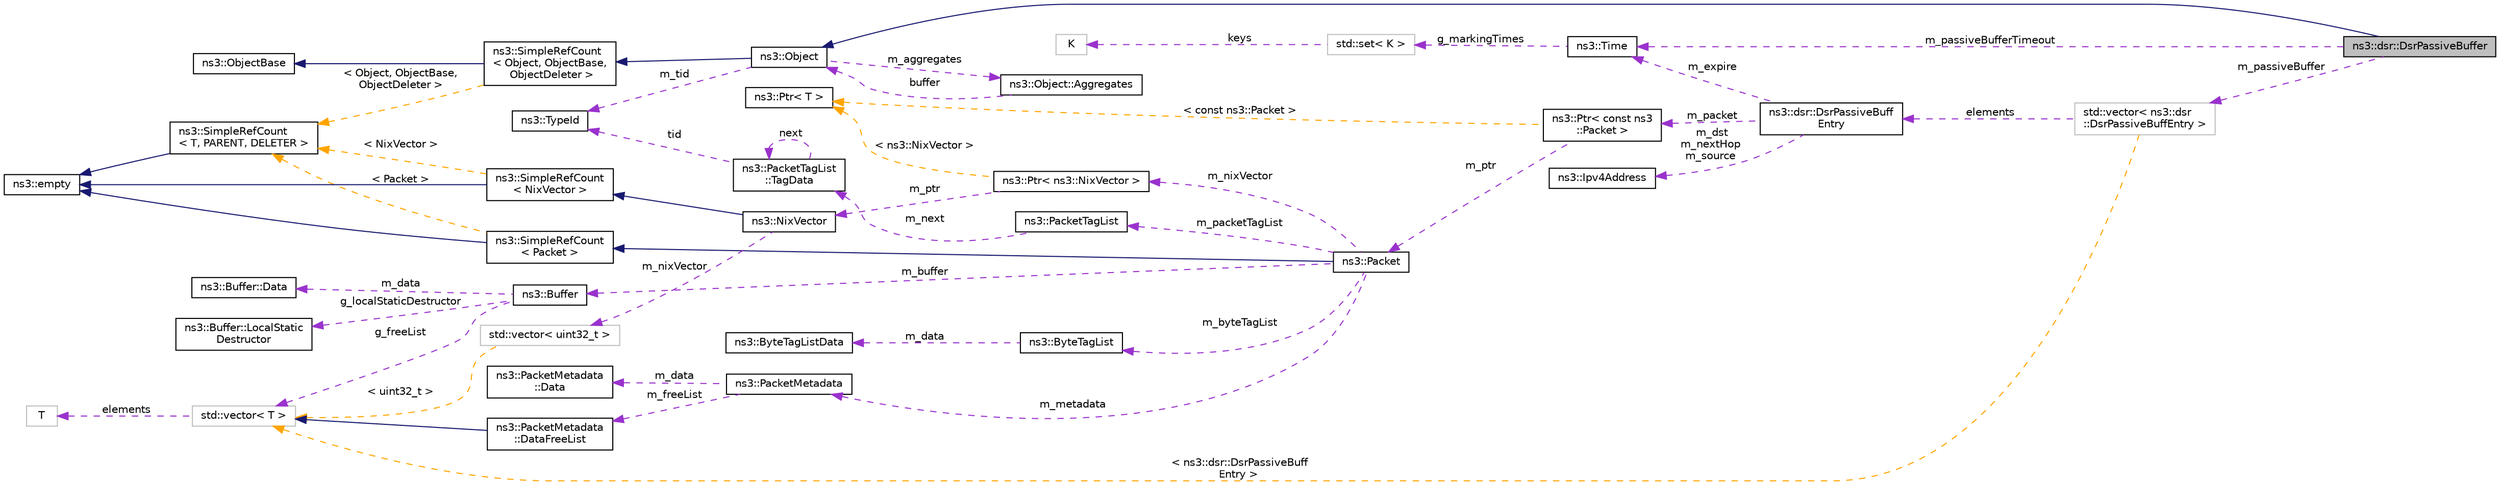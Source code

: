 digraph "ns3::dsr::DsrPassiveBuffer"
{
 // LATEX_PDF_SIZE
  edge [fontname="Helvetica",fontsize="10",labelfontname="Helvetica",labelfontsize="10"];
  node [fontname="Helvetica",fontsize="10",shape=record];
  rankdir="LR";
  Node1 [label="ns3::dsr::DsrPassiveBuffer",height=0.2,width=0.4,color="black", fillcolor="grey75", style="filled", fontcolor="black",tooltip="DSR passive buffer."];
  Node2 -> Node1 [dir="back",color="midnightblue",fontsize="10",style="solid",fontname="Helvetica"];
  Node2 [label="ns3::Object",height=0.2,width=0.4,color="black", fillcolor="white", style="filled",URL="$classns3_1_1_object.html",tooltip="A base class which provides memory management and object aggregation."];
  Node3 -> Node2 [dir="back",color="midnightblue",fontsize="10",style="solid",fontname="Helvetica"];
  Node3 [label="ns3::SimpleRefCount\l\< Object, ObjectBase,\l ObjectDeleter \>",height=0.2,width=0.4,color="black", fillcolor="white", style="filled",URL="$classns3_1_1_simple_ref_count.html",tooltip=" "];
  Node4 -> Node3 [dir="back",color="midnightblue",fontsize="10",style="solid",fontname="Helvetica"];
  Node4 [label="ns3::ObjectBase",height=0.2,width=0.4,color="black", fillcolor="white", style="filled",URL="$classns3_1_1_object_base.html",tooltip="Anchor the ns-3 type and attribute system."];
  Node5 -> Node3 [dir="back",color="orange",fontsize="10",style="dashed",label=" \< Object, ObjectBase,\l ObjectDeleter \>" ,fontname="Helvetica"];
  Node5 [label="ns3::SimpleRefCount\l\< T, PARENT, DELETER \>",height=0.2,width=0.4,color="black", fillcolor="white", style="filled",URL="$classns3_1_1_simple_ref_count.html",tooltip="A template-based reference counting class."];
  Node6 -> Node5 [dir="back",color="midnightblue",fontsize="10",style="solid",fontname="Helvetica"];
  Node6 [label="ns3::empty",height=0.2,width=0.4,color="black", fillcolor="white", style="filled",URL="$classns3_1_1empty.html",tooltip="make Callback use a separate empty type"];
  Node7 -> Node2 [dir="back",color="darkorchid3",fontsize="10",style="dashed",label=" m_tid" ,fontname="Helvetica"];
  Node7 [label="ns3::TypeId",height=0.2,width=0.4,color="black", fillcolor="white", style="filled",URL="$classns3_1_1_type_id.html",tooltip="a unique identifier for an interface."];
  Node8 -> Node2 [dir="back",color="darkorchid3",fontsize="10",style="dashed",label=" m_aggregates" ,fontname="Helvetica"];
  Node8 [label="ns3::Object::Aggregates",height=0.2,width=0.4,color="black", fillcolor="white", style="filled",URL="$structns3_1_1_object_1_1_aggregates.html",tooltip="The list of Objects aggregated to this one."];
  Node2 -> Node8 [dir="back",color="darkorchid3",fontsize="10",style="dashed",label=" buffer" ,fontname="Helvetica"];
  Node9 -> Node1 [dir="back",color="darkorchid3",fontsize="10",style="dashed",label=" m_passiveBuffer" ,fontname="Helvetica"];
  Node9 [label="std::vector\< ns3::dsr\l::DsrPassiveBuffEntry \>",height=0.2,width=0.4,color="grey75", fillcolor="white", style="filled",tooltip=" "];
  Node10 -> Node9 [dir="back",color="darkorchid3",fontsize="10",style="dashed",label=" elements" ,fontname="Helvetica"];
  Node10 [label="ns3::dsr::DsrPassiveBuff\lEntry",height=0.2,width=0.4,color="black", fillcolor="white", style="filled",URL="$classns3_1_1dsr_1_1_dsr_passive_buff_entry.html",tooltip="DSR Passive Buffer Entry."];
  Node11 -> Node10 [dir="back",color="darkorchid3",fontsize="10",style="dashed",label=" m_expire" ,fontname="Helvetica"];
  Node11 [label="ns3::Time",height=0.2,width=0.4,color="black", fillcolor="white", style="filled",URL="$classns3_1_1_time.html",tooltip="Simulation virtual time values and global simulation resolution."];
  Node12 -> Node11 [dir="back",color="darkorchid3",fontsize="10",style="dashed",label=" g_markingTimes" ,fontname="Helvetica"];
  Node12 [label="std::set\< K \>",height=0.2,width=0.4,color="grey75", fillcolor="white", style="filled",tooltip=" "];
  Node13 -> Node12 [dir="back",color="darkorchid3",fontsize="10",style="dashed",label=" keys" ,fontname="Helvetica"];
  Node13 [label="K",height=0.2,width=0.4,color="grey75", fillcolor="white", style="filled",tooltip=" "];
  Node14 -> Node10 [dir="back",color="darkorchid3",fontsize="10",style="dashed",label=" m_packet" ,fontname="Helvetica"];
  Node14 [label="ns3::Ptr\< const ns3\l::Packet \>",height=0.2,width=0.4,color="black", fillcolor="white", style="filled",URL="$classns3_1_1_ptr.html",tooltip=" "];
  Node15 -> Node14 [dir="back",color="darkorchid3",fontsize="10",style="dashed",label=" m_ptr" ,fontname="Helvetica"];
  Node15 [label="ns3::Packet",height=0.2,width=0.4,color="black", fillcolor="white", style="filled",URL="$classns3_1_1_packet.html",tooltip="network packets"];
  Node16 -> Node15 [dir="back",color="midnightblue",fontsize="10",style="solid",fontname="Helvetica"];
  Node16 [label="ns3::SimpleRefCount\l\< Packet \>",height=0.2,width=0.4,color="black", fillcolor="white", style="filled",URL="$classns3_1_1_simple_ref_count.html",tooltip=" "];
  Node6 -> Node16 [dir="back",color="midnightblue",fontsize="10",style="solid",fontname="Helvetica"];
  Node5 -> Node16 [dir="back",color="orange",fontsize="10",style="dashed",label=" \< Packet \>" ,fontname="Helvetica"];
  Node17 -> Node15 [dir="back",color="darkorchid3",fontsize="10",style="dashed",label=" m_nixVector" ,fontname="Helvetica"];
  Node17 [label="ns3::Ptr\< ns3::NixVector \>",height=0.2,width=0.4,color="black", fillcolor="white", style="filled",URL="$classns3_1_1_ptr.html",tooltip=" "];
  Node18 -> Node17 [dir="back",color="darkorchid3",fontsize="10",style="dashed",label=" m_ptr" ,fontname="Helvetica"];
  Node18 [label="ns3::NixVector",height=0.2,width=0.4,color="black", fillcolor="white", style="filled",URL="$classns3_1_1_nix_vector.html",tooltip="Neighbor-index data structure for nix-vector routing."];
  Node19 -> Node18 [dir="back",color="midnightblue",fontsize="10",style="solid",fontname="Helvetica"];
  Node19 [label="ns3::SimpleRefCount\l\< NixVector \>",height=0.2,width=0.4,color="black", fillcolor="white", style="filled",URL="$classns3_1_1_simple_ref_count.html",tooltip=" "];
  Node6 -> Node19 [dir="back",color="midnightblue",fontsize="10",style="solid",fontname="Helvetica"];
  Node5 -> Node19 [dir="back",color="orange",fontsize="10",style="dashed",label=" \< NixVector \>" ,fontname="Helvetica"];
  Node20 -> Node18 [dir="back",color="darkorchid3",fontsize="10",style="dashed",label=" m_nixVector" ,fontname="Helvetica"];
  Node20 [label="std::vector\< uint32_t \>",height=0.2,width=0.4,color="grey75", fillcolor="white", style="filled",tooltip=" "];
  Node21 -> Node20 [dir="back",color="orange",fontsize="10",style="dashed",label=" \< uint32_t \>" ,fontname="Helvetica"];
  Node21 [label="std::vector\< T \>",height=0.2,width=0.4,color="grey75", fillcolor="white", style="filled",tooltip=" "];
  Node22 -> Node21 [dir="back",color="darkorchid3",fontsize="10",style="dashed",label=" elements" ,fontname="Helvetica"];
  Node22 [label="T",height=0.2,width=0.4,color="grey75", fillcolor="white", style="filled",tooltip=" "];
  Node23 -> Node17 [dir="back",color="orange",fontsize="10",style="dashed",label=" \< ns3::NixVector \>" ,fontname="Helvetica"];
  Node23 [label="ns3::Ptr\< T \>",height=0.2,width=0.4,color="black", fillcolor="white", style="filled",URL="$classns3_1_1_ptr.html",tooltip="Smart pointer class similar to boost::intrusive_ptr."];
  Node24 -> Node15 [dir="back",color="darkorchid3",fontsize="10",style="dashed",label=" m_metadata" ,fontname="Helvetica"];
  Node24 [label="ns3::PacketMetadata",height=0.2,width=0.4,color="black", fillcolor="white", style="filled",URL="$classns3_1_1_packet_metadata.html",tooltip="Handle packet metadata about packet headers and trailers."];
  Node25 -> Node24 [dir="back",color="darkorchid3",fontsize="10",style="dashed",label=" m_data" ,fontname="Helvetica"];
  Node25 [label="ns3::PacketMetadata\l::Data",height=0.2,width=0.4,color="black", fillcolor="white", style="filled",URL="$structns3_1_1_packet_metadata_1_1_data.html",tooltip="Data structure."];
  Node26 -> Node24 [dir="back",color="darkorchid3",fontsize="10",style="dashed",label=" m_freeList" ,fontname="Helvetica"];
  Node26 [label="ns3::PacketMetadata\l::DataFreeList",height=0.2,width=0.4,color="black", fillcolor="white", style="filled",URL="$classns3_1_1_packet_metadata_1_1_data_free_list.html",tooltip="Class to hold all the metadata."];
  Node21 -> Node26 [dir="back",color="midnightblue",fontsize="10",style="solid",fontname="Helvetica"];
  Node27 -> Node15 [dir="back",color="darkorchid3",fontsize="10",style="dashed",label=" m_byteTagList" ,fontname="Helvetica"];
  Node27 [label="ns3::ByteTagList",height=0.2,width=0.4,color="black", fillcolor="white", style="filled",URL="$classns3_1_1_byte_tag_list.html",tooltip="keep track of the byte tags stored in a packet."];
  Node28 -> Node27 [dir="back",color="darkorchid3",fontsize="10",style="dashed",label=" m_data" ,fontname="Helvetica"];
  Node28 [label="ns3::ByteTagListData",height=0.2,width=0.4,color="black", fillcolor="white", style="filled",URL="$structns3_1_1_byte_tag_list_data.html",tooltip="Internal representation of the byte tags stored in a packet."];
  Node29 -> Node15 [dir="back",color="darkorchid3",fontsize="10",style="dashed",label=" m_packetTagList" ,fontname="Helvetica"];
  Node29 [label="ns3::PacketTagList",height=0.2,width=0.4,color="black", fillcolor="white", style="filled",URL="$classns3_1_1_packet_tag_list.html",tooltip="List of the packet tags stored in a packet."];
  Node30 -> Node29 [dir="back",color="darkorchid3",fontsize="10",style="dashed",label=" m_next" ,fontname="Helvetica"];
  Node30 [label="ns3::PacketTagList\l::TagData",height=0.2,width=0.4,color="black", fillcolor="white", style="filled",URL="$structns3_1_1_packet_tag_list_1_1_tag_data.html",tooltip="Tree node for sharing serialized tags."];
  Node30 -> Node30 [dir="back",color="darkorchid3",fontsize="10",style="dashed",label=" next" ,fontname="Helvetica"];
  Node7 -> Node30 [dir="back",color="darkorchid3",fontsize="10",style="dashed",label=" tid" ,fontname="Helvetica"];
  Node31 -> Node15 [dir="back",color="darkorchid3",fontsize="10",style="dashed",label=" m_buffer" ,fontname="Helvetica"];
  Node31 [label="ns3::Buffer",height=0.2,width=0.4,color="black", fillcolor="white", style="filled",URL="$classns3_1_1_buffer.html",tooltip="automatically resized byte buffer"];
  Node32 -> Node31 [dir="back",color="darkorchid3",fontsize="10",style="dashed",label=" m_data" ,fontname="Helvetica"];
  Node32 [label="ns3::Buffer::Data",height=0.2,width=0.4,color="black", fillcolor="white", style="filled",URL="$structns3_1_1_buffer_1_1_data.html",tooltip="This data structure is variable-sized through its last member whose size is determined at allocation ..."];
  Node33 -> Node31 [dir="back",color="darkorchid3",fontsize="10",style="dashed",label=" g_localStaticDestructor" ,fontname="Helvetica"];
  Node33 [label="ns3::Buffer::LocalStatic\lDestructor",height=0.2,width=0.4,color="black", fillcolor="white", style="filled",URL="$structns3_1_1_buffer_1_1_local_static_destructor.html",tooltip="Local static destructor structure."];
  Node21 -> Node31 [dir="back",color="darkorchid3",fontsize="10",style="dashed",label=" g_freeList" ,fontname="Helvetica"];
  Node23 -> Node14 [dir="back",color="orange",fontsize="10",style="dashed",label=" \< const ns3::Packet \>" ,fontname="Helvetica"];
  Node34 -> Node10 [dir="back",color="darkorchid3",fontsize="10",style="dashed",label=" m_dst\nm_nextHop\nm_source" ,fontname="Helvetica"];
  Node34 [label="ns3::Ipv4Address",height=0.2,width=0.4,color="black", fillcolor="white", style="filled",URL="$classns3_1_1_ipv4_address.html",tooltip="Ipv4 addresses are stored in host order in this class."];
  Node21 -> Node9 [dir="back",color="orange",fontsize="10",style="dashed",label=" \< ns3::dsr::DsrPassiveBuff\lEntry \>" ,fontname="Helvetica"];
  Node11 -> Node1 [dir="back",color="darkorchid3",fontsize="10",style="dashed",label=" m_passiveBufferTimeout" ,fontname="Helvetica"];
}
